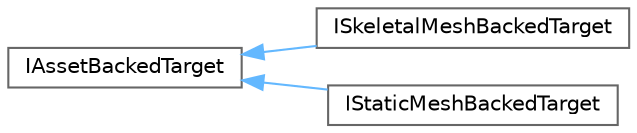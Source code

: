 digraph "Graphical Class Hierarchy"
{
 // INTERACTIVE_SVG=YES
 // LATEX_PDF_SIZE
  bgcolor="transparent";
  edge [fontname=Helvetica,fontsize=10,labelfontname=Helvetica,labelfontsize=10];
  node [fontname=Helvetica,fontsize=10,shape=box,height=0.2,width=0.4];
  rankdir="LR";
  Node0 [id="Node000000",label="IAssetBackedTarget",height=0.2,width=0.4,color="grey40", fillcolor="white", style="filled",URL="$d5/dab/classIAssetBackedTarget.html",tooltip=" "];
  Node0 -> Node1 [id="edge5312_Node000000_Node000001",dir="back",color="steelblue1",style="solid",tooltip=" "];
  Node1 [id="Node000001",label="ISkeletalMeshBackedTarget",height=0.2,width=0.4,color="grey40", fillcolor="white", style="filled",URL="$d2/d7f/classISkeletalMeshBackedTarget.html",tooltip=" "];
  Node0 -> Node2 [id="edge5313_Node000000_Node000002",dir="back",color="steelblue1",style="solid",tooltip=" "];
  Node2 [id="Node000002",label="IStaticMeshBackedTarget",height=0.2,width=0.4,color="grey40", fillcolor="white", style="filled",URL="$d2/dad/classIStaticMeshBackedTarget.html",tooltip=" "];
}
